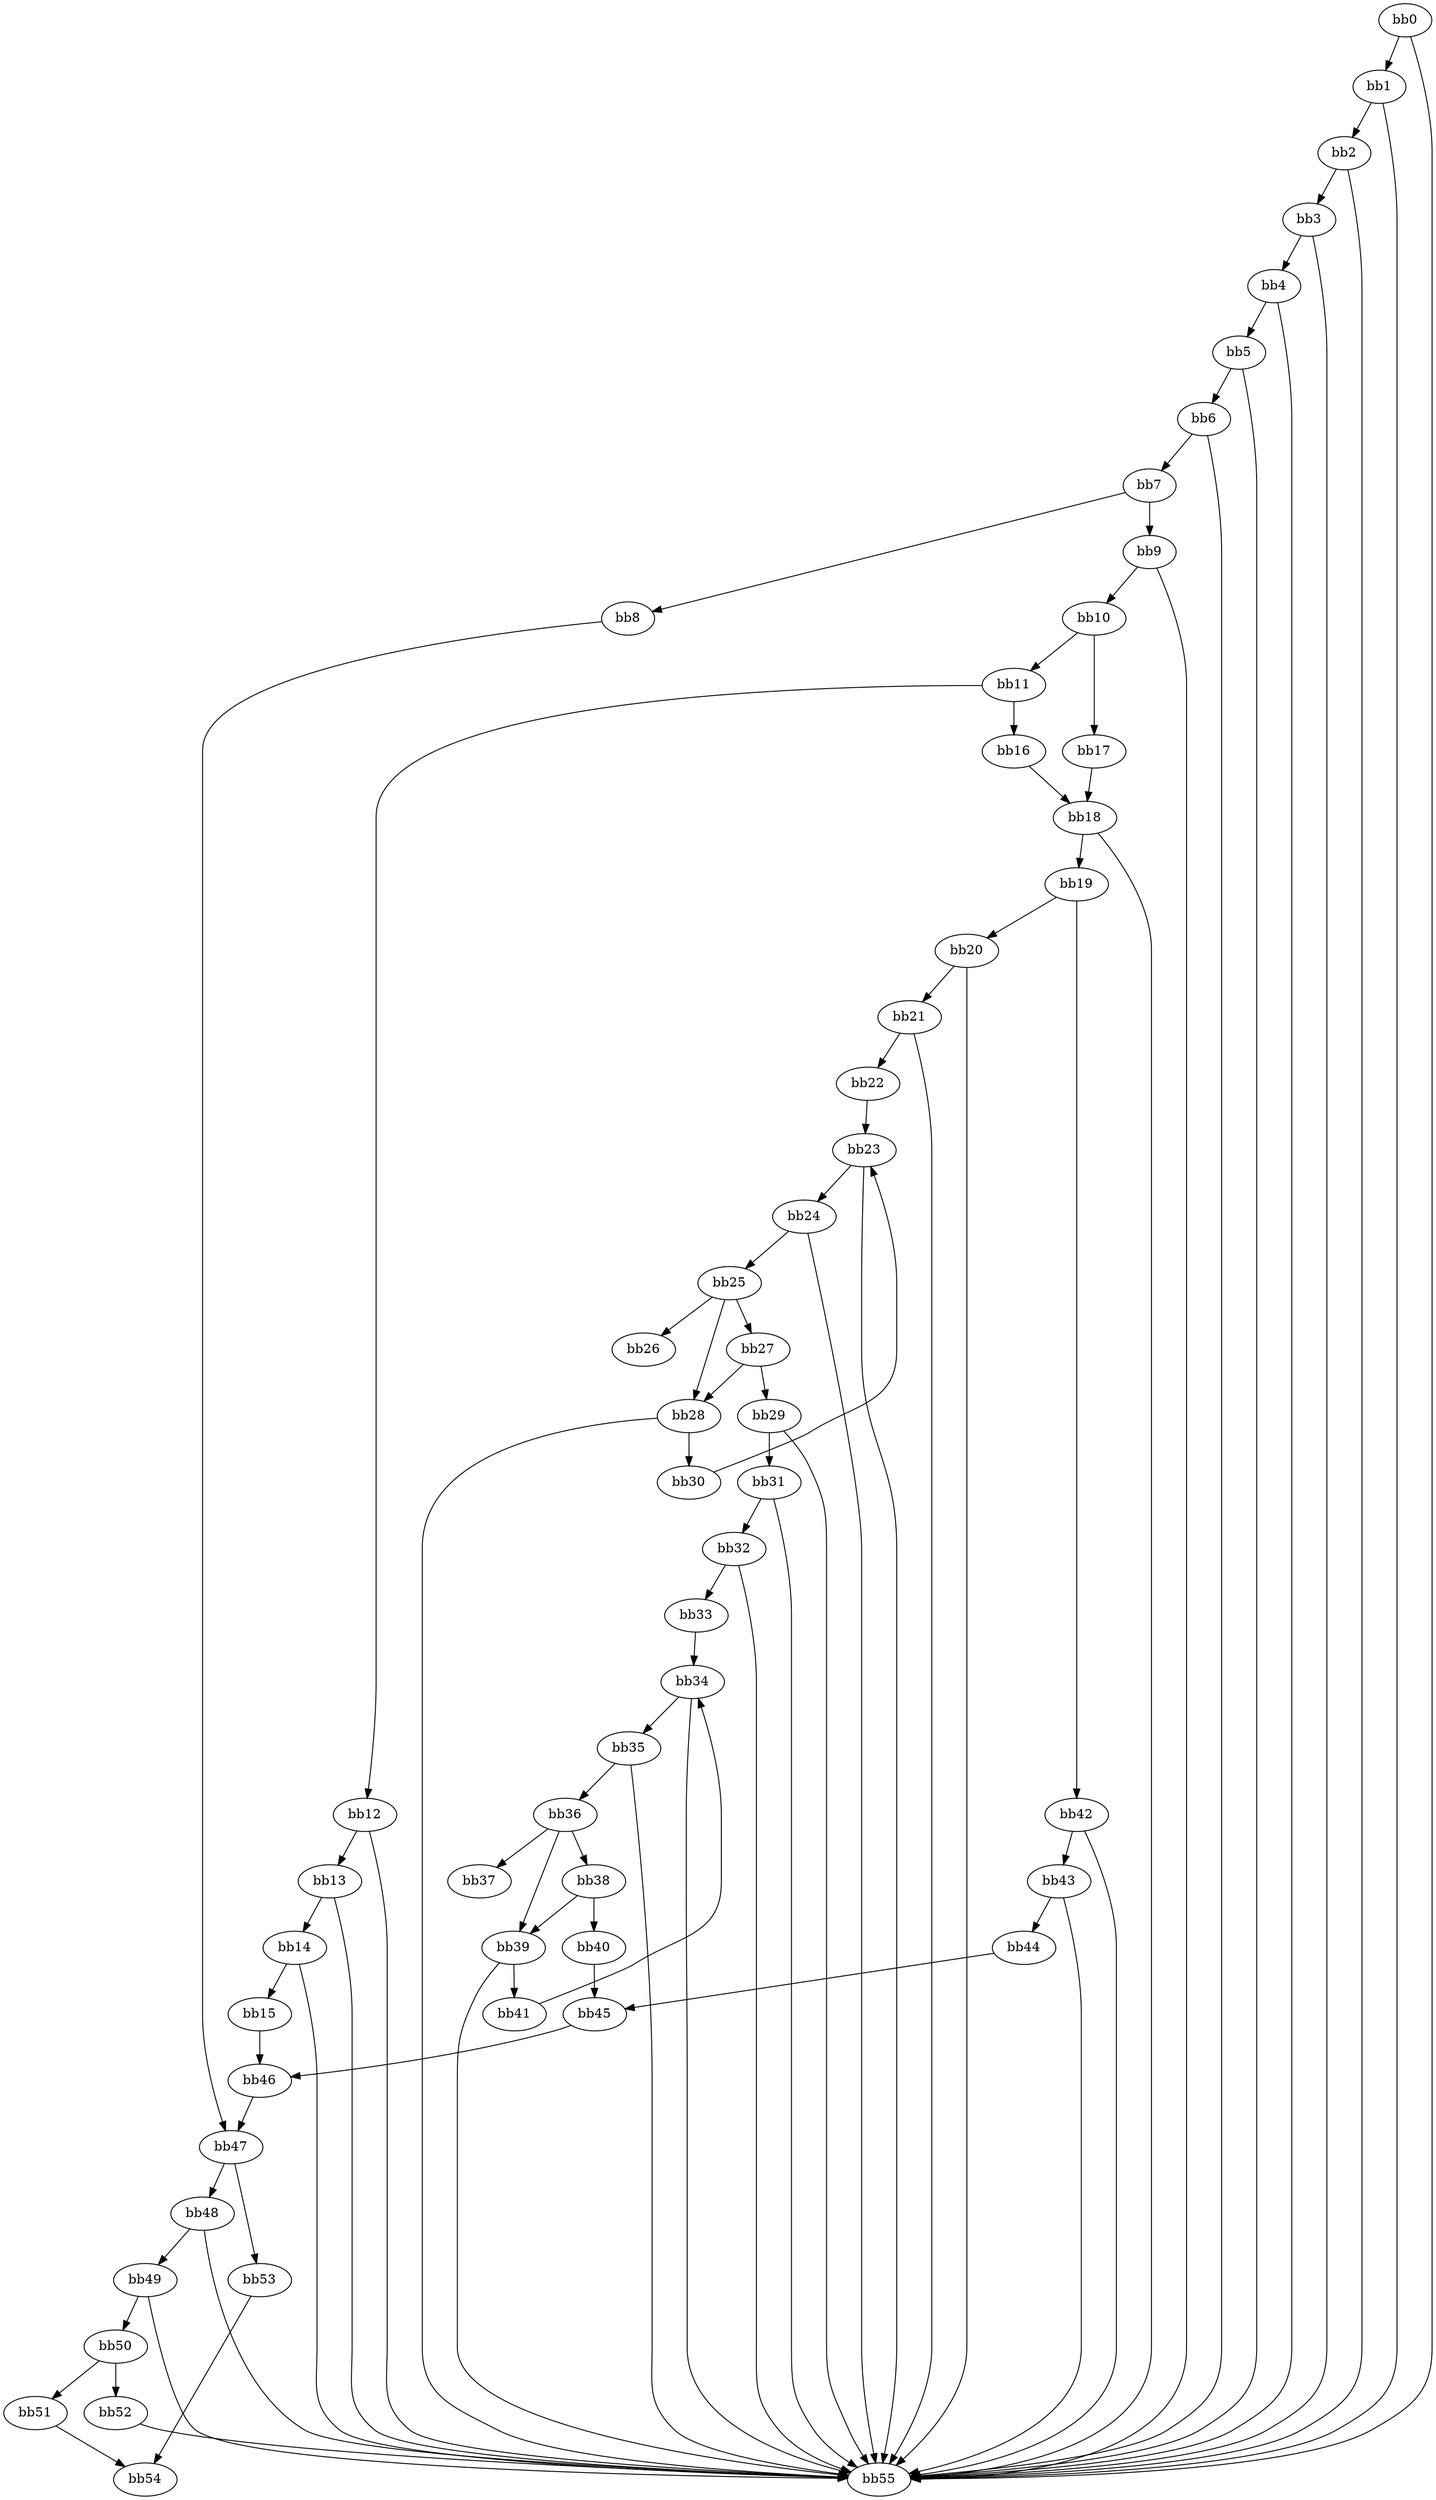 digraph {
    0 [ label = "bb0\l" ]
    1 [ label = "bb1\l" ]
    2 [ label = "bb2\l" ]
    3 [ label = "bb3\l" ]
    4 [ label = "bb4\l" ]
    5 [ label = "bb5\l" ]
    6 [ label = "bb6\l" ]
    7 [ label = "bb7\l" ]
    8 [ label = "bb8\l" ]
    9 [ label = "bb9\l" ]
    10 [ label = "bb10\l" ]
    11 [ label = "bb11\l" ]
    12 [ label = "bb12\l" ]
    13 [ label = "bb13\l" ]
    14 [ label = "bb14\l" ]
    15 [ label = "bb15\l" ]
    16 [ label = "bb16\l" ]
    17 [ label = "bb17\l" ]
    18 [ label = "bb18\l" ]
    19 [ label = "bb19\l" ]
    20 [ label = "bb20\l" ]
    21 [ label = "bb21\l" ]
    22 [ label = "bb22\l" ]
    23 [ label = "bb23\l" ]
    24 [ label = "bb24\l" ]
    25 [ label = "bb25\l" ]
    26 [ label = "bb26\l" ]
    27 [ label = "bb27\l" ]
    28 [ label = "bb28\l" ]
    29 [ label = "bb29\l" ]
    30 [ label = "bb30\l" ]
    31 [ label = "bb31\l" ]
    32 [ label = "bb32\l" ]
    33 [ label = "bb33\l" ]
    34 [ label = "bb34\l" ]
    35 [ label = "bb35\l" ]
    36 [ label = "bb36\l" ]
    37 [ label = "bb37\l" ]
    38 [ label = "bb38\l" ]
    39 [ label = "bb39\l" ]
    40 [ label = "bb40\l" ]
    41 [ label = "bb41\l" ]
    42 [ label = "bb42\l" ]
    43 [ label = "bb43\l" ]
    44 [ label = "bb44\l" ]
    45 [ label = "bb45\l" ]
    46 [ label = "bb46\l" ]
    47 [ label = "bb47\l" ]
    48 [ label = "bb48\l" ]
    49 [ label = "bb49\l" ]
    50 [ label = "bb50\l" ]
    51 [ label = "bb51\l" ]
    52 [ label = "bb52\l" ]
    53 [ label = "bb53\l" ]
    54 [ label = "bb54\l" ]
    55 [ label = "bb55\l" ]
    0 -> 1 [ ]
    0 -> 55 [ ]
    1 -> 2 [ ]
    1 -> 55 [ ]
    2 -> 3 [ ]
    2 -> 55 [ ]
    3 -> 4 [ ]
    3 -> 55 [ ]
    4 -> 5 [ ]
    4 -> 55 [ ]
    5 -> 6 [ ]
    5 -> 55 [ ]
    6 -> 7 [ ]
    6 -> 55 [ ]
    7 -> 8 [ ]
    7 -> 9 [ ]
    8 -> 47 [ ]
    9 -> 10 [ ]
    9 -> 55 [ ]
    10 -> 11 [ ]
    10 -> 17 [ ]
    11 -> 12 [ ]
    11 -> 16 [ ]
    12 -> 13 [ ]
    12 -> 55 [ ]
    13 -> 14 [ ]
    13 -> 55 [ ]
    14 -> 15 [ ]
    14 -> 55 [ ]
    15 -> 46 [ ]
    16 -> 18 [ ]
    17 -> 18 [ ]
    18 -> 19 [ ]
    18 -> 55 [ ]
    19 -> 20 [ ]
    19 -> 42 [ ]
    20 -> 21 [ ]
    20 -> 55 [ ]
    21 -> 22 [ ]
    21 -> 55 [ ]
    22 -> 23 [ ]
    23 -> 24 [ ]
    23 -> 55 [ ]
    24 -> 25 [ ]
    24 -> 55 [ ]
    25 -> 26 [ ]
    25 -> 27 [ ]
    25 -> 28 [ ]
    27 -> 28 [ ]
    27 -> 29 [ ]
    28 -> 30 [ ]
    28 -> 55 [ ]
    29 -> 31 [ ]
    29 -> 55 [ ]
    30 -> 23 [ ]
    31 -> 32 [ ]
    31 -> 55 [ ]
    32 -> 33 [ ]
    32 -> 55 [ ]
    33 -> 34 [ ]
    34 -> 35 [ ]
    34 -> 55 [ ]
    35 -> 36 [ ]
    35 -> 55 [ ]
    36 -> 37 [ ]
    36 -> 38 [ ]
    36 -> 39 [ ]
    38 -> 39 [ ]
    38 -> 40 [ ]
    39 -> 41 [ ]
    39 -> 55 [ ]
    40 -> 45 [ ]
    41 -> 34 [ ]
    42 -> 43 [ ]
    42 -> 55 [ ]
    43 -> 44 [ ]
    43 -> 55 [ ]
    44 -> 45 [ ]
    45 -> 46 [ ]
    46 -> 47 [ ]
    47 -> 48 [ ]
    47 -> 53 [ ]
    48 -> 49 [ ]
    48 -> 55 [ ]
    49 -> 50 [ ]
    49 -> 55 [ ]
    50 -> 51 [ ]
    50 -> 52 [ ]
    51 -> 54 [ ]
    52 -> 55 [ ]
    53 -> 54 [ ]
}

